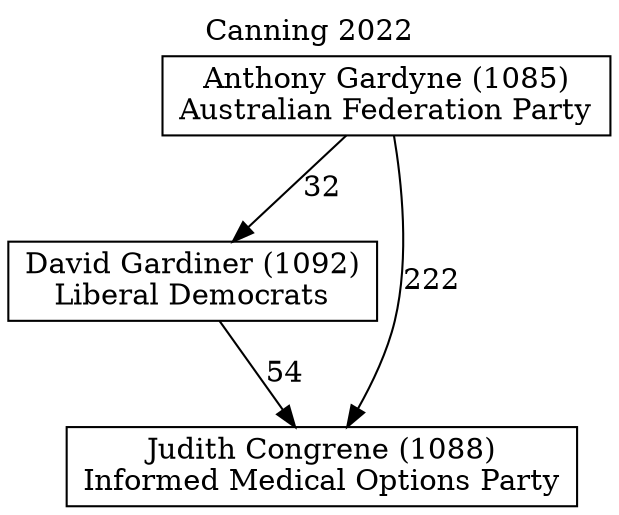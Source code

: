 // House preference flow
digraph "Judith Congrene (1088)_Canning_2022" {
	graph [label="Canning 2022" labelloc=t mclimit=10]
	node [shape=box]
	"Anthony Gardyne (1085)" [label="Anthony Gardyne (1085)
Australian Federation Party"]
	"David Gardiner (1092)" [label="David Gardiner (1092)
Liberal Democrats"]
	"Judith Congrene (1088)" [label="Judith Congrene (1088)
Informed Medical Options Party"]
	"Anthony Gardyne (1085)" -> "Judith Congrene (1088)" [label=222]
	"David Gardiner (1092)" -> "Judith Congrene (1088)" [label=54]
	"Anthony Gardyne (1085)" -> "David Gardiner (1092)" [label=32]
}
